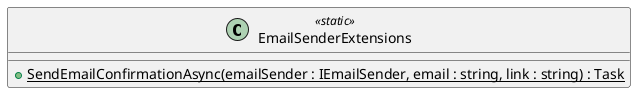 @startuml EmailSenderExtensions
class EmailSenderExtensions <<static>>  {
    + {static} SendEmailConfirmationAsync(emailSender : IEmailSender, email : string, link : string) : Task
}
@enduml